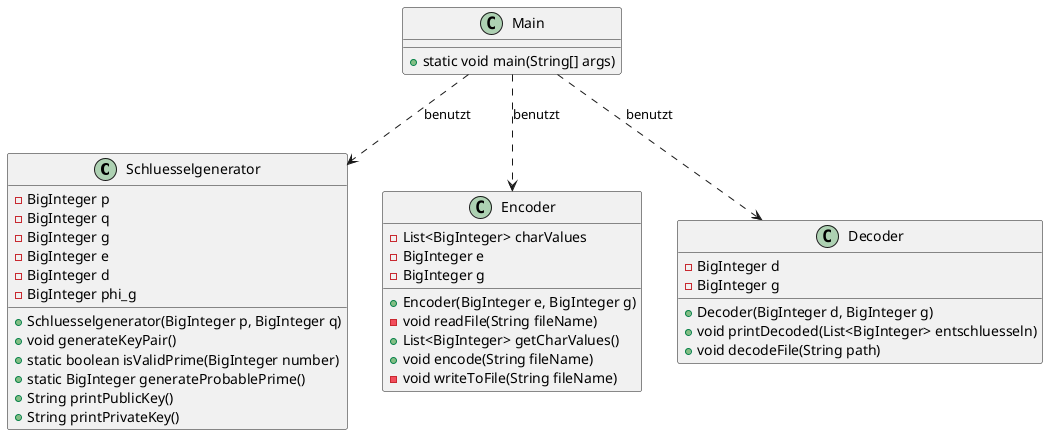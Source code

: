 @startuml
class Schluesselgenerator {
  -BigInteger p
  -BigInteger q
  -BigInteger g
  -BigInteger e
  -BigInteger d
  -BigInteger phi_g
  +Schluesselgenerator(BigInteger p, BigInteger q)
  +void generateKeyPair()
  +static boolean isValidPrime(BigInteger number)
  +static BigInteger generateProbablePrime()
  +String printPublicKey()
  +String printPrivateKey()
}

class Encoder {
  -List<BigInteger> charValues
  -BigInteger e
  -BigInteger g
  +Encoder(BigInteger e, BigInteger g)
  -void readFile(String fileName)
  +List<BigInteger> getCharValues()
  +void encode(String fileName)
  -void writeToFile(String fileName)
}

class Decoder {
  -BigInteger d
  -BigInteger g
  +Decoder(BigInteger d, BigInteger g)
  +void printDecoded(List<BigInteger> entschluesseln)
  +void decodeFile(String path)
}

class Main {
    +static void main(String[] args)
}

Main ..> Schluesselgenerator : benutzt
Main ..> Encoder : benutzt
Main ..> Decoder : benutzt
@enduml